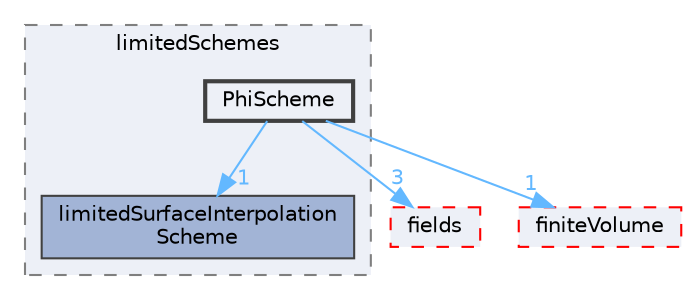 digraph "src/finiteVolume/interpolation/surfaceInterpolation/limitedSchemes/PhiScheme"
{
 // LATEX_PDF_SIZE
  bgcolor="transparent";
  edge [fontname=Helvetica,fontsize=10,labelfontname=Helvetica,labelfontsize=10];
  node [fontname=Helvetica,fontsize=10,shape=box,height=0.2,width=0.4];
  compound=true
  subgraph clusterdir_3b094e1ce2b3f641da0071aec2c4e694 {
    graph [ bgcolor="#edf0f7", pencolor="grey50", label="limitedSchemes", fontname=Helvetica,fontsize=10 style="filled,dashed", URL="dir_3b094e1ce2b3f641da0071aec2c4e694.html",tooltip=""]
  dir_4f765f4be874e7c1018013a8d8ff5f6d [label="limitedSurfaceInterpolation\lScheme", fillcolor="#a2b4d6", color="grey25", style="filled", URL="dir_4f765f4be874e7c1018013a8d8ff5f6d.html",tooltip=""];
  dir_947c2e66dae27c0a8bdd797802b3a770 [label="PhiScheme", fillcolor="#edf0f7", color="grey25", style="filled,bold", URL="dir_947c2e66dae27c0a8bdd797802b3a770.html",tooltip=""];
  }
  dir_25ab4a83a983f7bb7a38b7f63bb141b7 [label="fields", fillcolor="#edf0f7", color="red", style="filled,dashed", URL="dir_25ab4a83a983f7bb7a38b7f63bb141b7.html",tooltip=""];
  dir_2ea871e4defbdbd60808750cae643c63 [label="finiteVolume", fillcolor="#edf0f7", color="red", style="filled,dashed", URL="dir_2ea871e4defbdbd60808750cae643c63.html",tooltip=""];
  dir_947c2e66dae27c0a8bdd797802b3a770->dir_25ab4a83a983f7bb7a38b7f63bb141b7 [headlabel="3", labeldistance=1.5 headhref="dir_002914_001332.html" href="dir_002914_001332.html" color="steelblue1" fontcolor="steelblue1"];
  dir_947c2e66dae27c0a8bdd797802b3a770->dir_2ea871e4defbdbd60808750cae643c63 [headlabel="1", labeldistance=1.5 headhref="dir_002914_001388.html" href="dir_002914_001388.html" color="steelblue1" fontcolor="steelblue1"];
  dir_947c2e66dae27c0a8bdd797802b3a770->dir_4f765f4be874e7c1018013a8d8ff5f6d [headlabel="1", labeldistance=1.5 headhref="dir_002914_002168.html" href="dir_002914_002168.html" color="steelblue1" fontcolor="steelblue1"];
}
